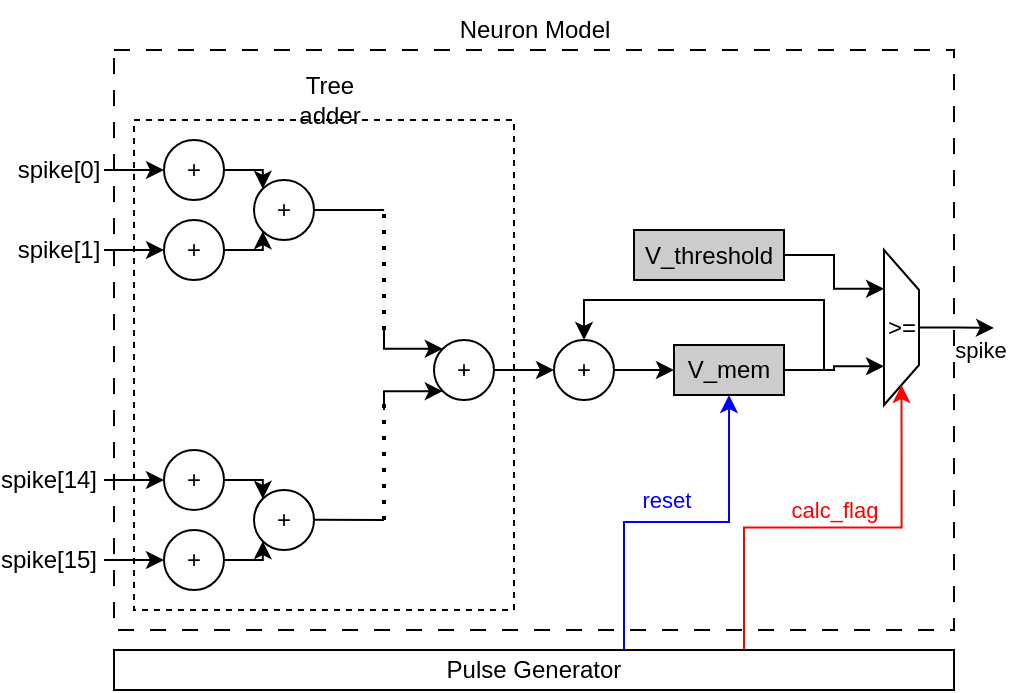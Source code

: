 <mxfile version="28.0.7">
  <diagram name="Page-1" id="0XKCgHkzJOEGEVieS6Cd">
    <mxGraphModel dx="815" dy="456" grid="1" gridSize="5" guides="1" tooltips="1" connect="1" arrows="1" fold="1" page="1" pageScale="1" pageWidth="850" pageHeight="1100" math="0" shadow="0">
      <root>
        <mxCell id="0" />
        <mxCell id="1" parent="0" />
        <mxCell id="itIOLJ1uPxd5ZDORzVZa-56" value="" style="rounded=0;whiteSpace=wrap;html=1;fillColor=none;dashed=1;dashPattern=8 8;" vertex="1" parent="1">
          <mxGeometry x="220" y="120" width="420" height="290" as="geometry" />
        </mxCell>
        <mxCell id="itIOLJ1uPxd5ZDORzVZa-12" style="edgeStyle=orthogonalEdgeStyle;rounded=0;orthogonalLoop=1;jettySize=auto;html=1;exitX=1;exitY=0.5;exitDx=0;exitDy=0;entryX=0;entryY=0;entryDx=0;entryDy=0;" edge="1" parent="1" source="itIOLJ1uPxd5ZDORzVZa-1" target="itIOLJ1uPxd5ZDORzVZa-4">
          <mxGeometry relative="1" as="geometry" />
        </mxCell>
        <mxCell id="itIOLJ1uPxd5ZDORzVZa-1" value="+" style="ellipse;whiteSpace=wrap;html=1;aspect=fixed;" vertex="1" parent="1">
          <mxGeometry x="245" y="165" width="30" height="30" as="geometry" />
        </mxCell>
        <mxCell id="itIOLJ1uPxd5ZDORzVZa-13" style="edgeStyle=orthogonalEdgeStyle;rounded=0;orthogonalLoop=1;jettySize=auto;html=1;exitX=1;exitY=0.5;exitDx=0;exitDy=0;entryX=0;entryY=1;entryDx=0;entryDy=0;" edge="1" parent="1" source="itIOLJ1uPxd5ZDORzVZa-2" target="itIOLJ1uPxd5ZDORzVZa-4">
          <mxGeometry relative="1" as="geometry" />
        </mxCell>
        <mxCell id="itIOLJ1uPxd5ZDORzVZa-2" value="+" style="ellipse;whiteSpace=wrap;html=1;aspect=fixed;" vertex="1" parent="1">
          <mxGeometry x="245" y="205" width="30" height="30" as="geometry" />
        </mxCell>
        <mxCell id="itIOLJ1uPxd5ZDORzVZa-4" value="+" style="ellipse;whiteSpace=wrap;html=1;aspect=fixed;" vertex="1" parent="1">
          <mxGeometry x="290" y="185" width="30" height="30" as="geometry" />
        </mxCell>
        <mxCell id="itIOLJ1uPxd5ZDORzVZa-10" style="edgeStyle=orthogonalEdgeStyle;rounded=0;orthogonalLoop=1;jettySize=auto;html=1;exitX=1;exitY=0.5;exitDx=0;exitDy=0;entryX=0;entryY=0;entryDx=0;entryDy=0;" edge="1" parent="1" source="itIOLJ1uPxd5ZDORzVZa-5" target="itIOLJ1uPxd5ZDORzVZa-7">
          <mxGeometry relative="1" as="geometry" />
        </mxCell>
        <mxCell id="itIOLJ1uPxd5ZDORzVZa-5" value="+" style="ellipse;whiteSpace=wrap;html=1;aspect=fixed;" vertex="1" parent="1">
          <mxGeometry x="245" y="320" width="30" height="30" as="geometry" />
        </mxCell>
        <mxCell id="itIOLJ1uPxd5ZDORzVZa-11" style="edgeStyle=orthogonalEdgeStyle;rounded=0;orthogonalLoop=1;jettySize=auto;html=1;exitX=1;exitY=0.5;exitDx=0;exitDy=0;entryX=0;entryY=1;entryDx=0;entryDy=0;" edge="1" parent="1" source="itIOLJ1uPxd5ZDORzVZa-6" target="itIOLJ1uPxd5ZDORzVZa-7">
          <mxGeometry relative="1" as="geometry" />
        </mxCell>
        <mxCell id="itIOLJ1uPxd5ZDORzVZa-6" value="+" style="ellipse;whiteSpace=wrap;html=1;aspect=fixed;" vertex="1" parent="1">
          <mxGeometry x="245" y="360" width="30" height="30" as="geometry" />
        </mxCell>
        <mxCell id="itIOLJ1uPxd5ZDORzVZa-7" value="+" style="ellipse;whiteSpace=wrap;html=1;aspect=fixed;" vertex="1" parent="1">
          <mxGeometry x="290" y="340" width="30" height="30" as="geometry" />
        </mxCell>
        <mxCell id="itIOLJ1uPxd5ZDORzVZa-18" style="edgeStyle=orthogonalEdgeStyle;rounded=0;orthogonalLoop=1;jettySize=auto;html=1;exitX=0;exitY=1;exitDx=0;exitDy=0;endArrow=none;endFill=0;startArrow=classic;startFill=1;" edge="1" parent="1" source="itIOLJ1uPxd5ZDORzVZa-8">
          <mxGeometry relative="1" as="geometry">
            <mxPoint x="355" y="300" as="targetPoint" />
          </mxGeometry>
        </mxCell>
        <mxCell id="itIOLJ1uPxd5ZDORzVZa-19" style="edgeStyle=orthogonalEdgeStyle;rounded=0;orthogonalLoop=1;jettySize=auto;html=1;exitX=0;exitY=0;exitDx=0;exitDy=0;startArrow=classic;startFill=1;endArrow=none;endFill=0;" edge="1" parent="1" source="itIOLJ1uPxd5ZDORzVZa-8">
          <mxGeometry relative="1" as="geometry">
            <mxPoint x="355" y="260" as="targetPoint" />
          </mxGeometry>
        </mxCell>
        <mxCell id="itIOLJ1uPxd5ZDORzVZa-20" style="edgeStyle=orthogonalEdgeStyle;rounded=0;orthogonalLoop=1;jettySize=auto;html=1;exitX=1;exitY=0.5;exitDx=0;exitDy=0;" edge="1" parent="1" source="itIOLJ1uPxd5ZDORzVZa-8">
          <mxGeometry relative="1" as="geometry">
            <mxPoint x="440" y="280" as="targetPoint" />
          </mxGeometry>
        </mxCell>
        <mxCell id="itIOLJ1uPxd5ZDORzVZa-8" value="+" style="ellipse;whiteSpace=wrap;html=1;aspect=fixed;" vertex="1" parent="1">
          <mxGeometry x="380" y="265" width="30" height="30" as="geometry" />
        </mxCell>
        <mxCell id="itIOLJ1uPxd5ZDORzVZa-14" value="" style="endArrow=none;html=1;rounded=0;" edge="1" parent="1">
          <mxGeometry width="50" height="50" relative="1" as="geometry">
            <mxPoint x="320" y="200" as="sourcePoint" />
            <mxPoint x="355" y="200" as="targetPoint" />
          </mxGeometry>
        </mxCell>
        <mxCell id="itIOLJ1uPxd5ZDORzVZa-15" value="" style="endArrow=none;dashed=1;html=1;dashPattern=1 3;strokeWidth=2;rounded=0;" edge="1" parent="1">
          <mxGeometry width="50" height="50" relative="1" as="geometry">
            <mxPoint x="355" y="260" as="sourcePoint" />
            <mxPoint x="355" y="200" as="targetPoint" />
          </mxGeometry>
        </mxCell>
        <mxCell id="itIOLJ1uPxd5ZDORzVZa-16" value="" style="endArrow=none;dashed=1;html=1;dashPattern=1 3;strokeWidth=2;rounded=0;" edge="1" parent="1">
          <mxGeometry width="50" height="50" relative="1" as="geometry">
            <mxPoint x="355" y="355" as="sourcePoint" />
            <mxPoint x="355" y="295" as="targetPoint" />
          </mxGeometry>
        </mxCell>
        <mxCell id="itIOLJ1uPxd5ZDORzVZa-17" value="" style="endArrow=none;html=1;rounded=0;" edge="1" parent="1">
          <mxGeometry width="50" height="50" relative="1" as="geometry">
            <mxPoint x="320" y="354.83" as="sourcePoint" />
            <mxPoint x="355" y="355" as="targetPoint" />
          </mxGeometry>
        </mxCell>
        <mxCell id="itIOLJ1uPxd5ZDORzVZa-25" style="edgeStyle=orthogonalEdgeStyle;rounded=0;orthogonalLoop=1;jettySize=auto;html=1;exitX=1;exitY=0.5;exitDx=0;exitDy=0;entryX=0.5;entryY=0;entryDx=0;entryDy=0;" edge="1" parent="1" source="itIOLJ1uPxd5ZDORzVZa-22" target="itIOLJ1uPxd5ZDORzVZa-23">
          <mxGeometry relative="1" as="geometry">
            <Array as="points">
              <mxPoint x="575" y="280" />
              <mxPoint x="575" y="245" />
              <mxPoint x="455" y="245" />
            </Array>
          </mxGeometry>
        </mxCell>
        <mxCell id="itIOLJ1uPxd5ZDORzVZa-43" style="edgeStyle=orthogonalEdgeStyle;rounded=0;orthogonalLoop=1;jettySize=auto;html=1;exitX=1;exitY=0.5;exitDx=0;exitDy=0;entryX=0.75;entryY=1;entryDx=0;entryDy=0;" edge="1" parent="1" source="itIOLJ1uPxd5ZDORzVZa-22" target="itIOLJ1uPxd5ZDORzVZa-36">
          <mxGeometry relative="1" as="geometry" />
        </mxCell>
        <mxCell id="itIOLJ1uPxd5ZDORzVZa-22" value="V_mem" style="rounded=0;whiteSpace=wrap;html=1;fillColor=#CCCCCC;" vertex="1" parent="1">
          <mxGeometry x="500" y="267.5" width="55" height="25" as="geometry" />
        </mxCell>
        <mxCell id="itIOLJ1uPxd5ZDORzVZa-24" style="edgeStyle=orthogonalEdgeStyle;rounded=0;orthogonalLoop=1;jettySize=auto;html=1;exitX=1;exitY=0.5;exitDx=0;exitDy=0;entryX=0;entryY=0.5;entryDx=0;entryDy=0;" edge="1" parent="1" source="itIOLJ1uPxd5ZDORzVZa-23" target="itIOLJ1uPxd5ZDORzVZa-22">
          <mxGeometry relative="1" as="geometry" />
        </mxCell>
        <mxCell id="itIOLJ1uPxd5ZDORzVZa-23" value="+" style="ellipse;whiteSpace=wrap;html=1;aspect=fixed;" vertex="1" parent="1">
          <mxGeometry x="440" y="265" width="30" height="30" as="geometry" />
        </mxCell>
        <mxCell id="itIOLJ1uPxd5ZDORzVZa-26" value="" style="rounded=0;whiteSpace=wrap;html=1;fillColor=none;dashed=1;" vertex="1" parent="1">
          <mxGeometry x="230" y="155" width="190" height="245" as="geometry" />
        </mxCell>
        <mxCell id="itIOLJ1uPxd5ZDORzVZa-27" value="Tree adder" style="text;html=1;align=center;verticalAlign=middle;whiteSpace=wrap;rounded=0;" vertex="1" parent="1">
          <mxGeometry x="297.5" y="130" width="60" height="30" as="geometry" />
        </mxCell>
        <mxCell id="itIOLJ1uPxd5ZDORzVZa-28" value="" style="endArrow=classic;html=1;rounded=0;" edge="1" parent="1">
          <mxGeometry width="50" height="50" relative="1" as="geometry">
            <mxPoint x="215" y="180" as="sourcePoint" />
            <mxPoint x="245" y="180" as="targetPoint" />
          </mxGeometry>
        </mxCell>
        <mxCell id="itIOLJ1uPxd5ZDORzVZa-29" value="spike[0]" style="text;html=1;align=center;verticalAlign=middle;whiteSpace=wrap;rounded=0;" vertex="1" parent="1">
          <mxGeometry x="170" y="173.75" width="45" height="12.5" as="geometry" />
        </mxCell>
        <mxCell id="itIOLJ1uPxd5ZDORzVZa-30" value="" style="endArrow=classic;html=1;rounded=0;" edge="1" parent="1">
          <mxGeometry width="50" height="50" relative="1" as="geometry">
            <mxPoint x="215" y="220" as="sourcePoint" />
            <mxPoint x="245" y="220" as="targetPoint" />
          </mxGeometry>
        </mxCell>
        <mxCell id="itIOLJ1uPxd5ZDORzVZa-32" value="" style="endArrow=classic;html=1;rounded=0;" edge="1" parent="1">
          <mxGeometry width="50" height="50" relative="1" as="geometry">
            <mxPoint x="215" y="335" as="sourcePoint" />
            <mxPoint x="245" y="335" as="targetPoint" />
          </mxGeometry>
        </mxCell>
        <mxCell id="itIOLJ1uPxd5ZDORzVZa-34" value="" style="endArrow=classic;html=1;rounded=0;" edge="1" parent="1">
          <mxGeometry width="50" height="50" relative="1" as="geometry">
            <mxPoint x="215" y="375" as="sourcePoint" />
            <mxPoint x="245" y="375" as="targetPoint" />
          </mxGeometry>
        </mxCell>
        <mxCell id="itIOLJ1uPxd5ZDORzVZa-46" style="edgeStyle=orthogonalEdgeStyle;rounded=0;orthogonalLoop=1;jettySize=auto;html=1;" edge="1" parent="1" source="itIOLJ1uPxd5ZDORzVZa-36">
          <mxGeometry relative="1" as="geometry">
            <mxPoint x="660" y="259" as="targetPoint" />
          </mxGeometry>
        </mxCell>
        <mxCell id="itIOLJ1uPxd5ZDORzVZa-47" value="spike" style="edgeLabel;html=1;align=center;verticalAlign=middle;resizable=0;points=[];" vertex="1" connectable="0" parent="itIOLJ1uPxd5ZDORzVZa-46">
          <mxGeometry x="0.732" y="3" relative="1" as="geometry">
            <mxPoint x="-2" y="14" as="offset" />
          </mxGeometry>
        </mxCell>
        <mxCell id="itIOLJ1uPxd5ZDORzVZa-36" value="" style="shape=trapezoid;perimeter=trapezoidPerimeter;whiteSpace=wrap;html=1;fixedSize=1;rotation=90;" vertex="1" parent="1">
          <mxGeometry x="575" y="250" width="77.5" height="17.5" as="geometry" />
        </mxCell>
        <mxCell id="itIOLJ1uPxd5ZDORzVZa-37" value="&amp;gt;=" style="text;html=1;align=center;verticalAlign=middle;whiteSpace=wrap;rounded=0;" vertex="1" parent="1">
          <mxGeometry x="605" y="252.5" width="17.5" height="12.5" as="geometry" />
        </mxCell>
        <mxCell id="itIOLJ1uPxd5ZDORzVZa-45" style="edgeStyle=orthogonalEdgeStyle;rounded=0;orthogonalLoop=1;jettySize=auto;html=1;exitX=1;exitY=0.5;exitDx=0;exitDy=0;entryX=0.25;entryY=1;entryDx=0;entryDy=0;" edge="1" parent="1" source="itIOLJ1uPxd5ZDORzVZa-44" target="itIOLJ1uPxd5ZDORzVZa-36">
          <mxGeometry relative="1" as="geometry" />
        </mxCell>
        <mxCell id="itIOLJ1uPxd5ZDORzVZa-44" value="V_threshold" style="rounded=0;whiteSpace=wrap;html=1;fillColor=#CCCCCC;" vertex="1" parent="1">
          <mxGeometry x="480" y="210" width="75" height="25" as="geometry" />
        </mxCell>
        <mxCell id="itIOLJ1uPxd5ZDORzVZa-48" value="spike[1]" style="text;html=1;align=center;verticalAlign=middle;whiteSpace=wrap;rounded=0;" vertex="1" parent="1">
          <mxGeometry x="170" y="213.75" width="45" height="12.5" as="geometry" />
        </mxCell>
        <mxCell id="itIOLJ1uPxd5ZDORzVZa-49" value="spike[14]" style="text;html=1;align=center;verticalAlign=middle;whiteSpace=wrap;rounded=0;" vertex="1" parent="1">
          <mxGeometry x="165" y="328.75" width="45" height="12.5" as="geometry" />
        </mxCell>
        <mxCell id="itIOLJ1uPxd5ZDORzVZa-50" value="spike[15]" style="text;html=1;align=center;verticalAlign=middle;whiteSpace=wrap;rounded=0;" vertex="1" parent="1">
          <mxGeometry x="165" y="368.75" width="45" height="12.5" as="geometry" />
        </mxCell>
        <mxCell id="itIOLJ1uPxd5ZDORzVZa-52" style="edgeStyle=orthogonalEdgeStyle;rounded=0;orthogonalLoop=1;jettySize=auto;html=1;exitX=0.75;exitY=0;exitDx=0;exitDy=0;entryX=1;entryY=0.5;entryDx=0;entryDy=0;strokeColor=#FF0000;" edge="1" parent="1" source="itIOLJ1uPxd5ZDORzVZa-51" target="itIOLJ1uPxd5ZDORzVZa-36">
          <mxGeometry relative="1" as="geometry" />
        </mxCell>
        <mxCell id="itIOLJ1uPxd5ZDORzVZa-53" value="calc_flag" style="edgeLabel;html=1;align=center;verticalAlign=middle;resizable=0;points=[];fontColor=#FF0000;" vertex="1" connectable="0" parent="itIOLJ1uPxd5ZDORzVZa-52">
          <mxGeometry x="0.487" y="-3" relative="1" as="geometry">
            <mxPoint x="-37" y="8" as="offset" />
          </mxGeometry>
        </mxCell>
        <mxCell id="itIOLJ1uPxd5ZDORzVZa-54" style="edgeStyle=orthogonalEdgeStyle;rounded=0;orthogonalLoop=1;jettySize=auto;html=1;exitX=0.5;exitY=0;exitDx=0;exitDy=0;entryX=0.5;entryY=1;entryDx=0;entryDy=0;strokeColor=#0000FF;" edge="1" parent="1" source="itIOLJ1uPxd5ZDORzVZa-51" target="itIOLJ1uPxd5ZDORzVZa-22">
          <mxGeometry relative="1" as="geometry">
            <Array as="points">
              <mxPoint x="475" y="420" />
              <mxPoint x="475" y="356" />
              <mxPoint x="528" y="356" />
            </Array>
          </mxGeometry>
        </mxCell>
        <mxCell id="itIOLJ1uPxd5ZDORzVZa-55" value="reset" style="edgeLabel;html=1;align=center;verticalAlign=middle;resizable=0;points=[];fontColor=#0000FF;" vertex="1" connectable="0" parent="itIOLJ1uPxd5ZDORzVZa-54">
          <mxGeometry x="0.159" y="1" relative="1" as="geometry">
            <mxPoint x="-1" y="-10" as="offset" />
          </mxGeometry>
        </mxCell>
        <mxCell id="itIOLJ1uPxd5ZDORzVZa-51" value="Pulse Generator" style="rounded=0;whiteSpace=wrap;html=1;" vertex="1" parent="1">
          <mxGeometry x="220" y="420" width="420" height="20" as="geometry" />
        </mxCell>
        <mxCell id="itIOLJ1uPxd5ZDORzVZa-57" value="Neuron Model" style="text;html=1;align=center;verticalAlign=middle;whiteSpace=wrap;rounded=0;" vertex="1" parent="1">
          <mxGeometry x="382.5" y="95" width="95" height="30" as="geometry" />
        </mxCell>
      </root>
    </mxGraphModel>
  </diagram>
</mxfile>
